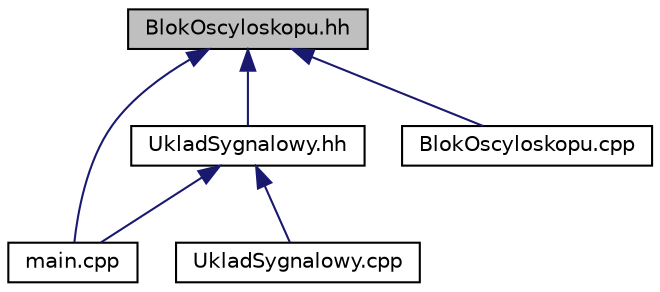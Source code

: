 digraph G
{
  edge [fontname="Helvetica",fontsize="10",labelfontname="Helvetica",labelfontsize="10"];
  node [fontname="Helvetica",fontsize="10",shape=record];
  Node1 [label="BlokOscyloskopu.hh",height=0.2,width=0.4,color="black", fillcolor="grey75", style="filled" fontcolor="black"];
  Node1 -> Node2 [dir="back",color="midnightblue",fontsize="10",style="solid",fontname="Helvetica"];
  Node2 [label="UkladSygnalowy.hh",height=0.2,width=0.4,color="black", fillcolor="white", style="filled",URL="$_uklad_sygnalowy_8hh.html",tooltip="Plik zawierający definicję klasy UkladSygnalowy."];
  Node2 -> Node3 [dir="back",color="midnightblue",fontsize="10",style="solid",fontname="Helvetica"];
  Node3 [label="main.cpp",height=0.2,width=0.4,color="black", fillcolor="white", style="filled",URL="$main_8cpp.html",tooltip="Plik główny programu."];
  Node2 -> Node4 [dir="back",color="midnightblue",fontsize="10",style="solid",fontname="Helvetica"];
  Node4 [label="UkladSygnalowy.cpp",height=0.2,width=0.4,color="black", fillcolor="white", style="filled",URL="$_uklad_sygnalowy_8cpp.html",tooltip="Plik zawierający implementacje wybranych metod klasy UkladSygnalowy."];
  Node1 -> Node5 [dir="back",color="midnightblue",fontsize="10",style="solid",fontname="Helvetica"];
  Node5 [label="BlokOscyloskopu.cpp",height=0.2,width=0.4,color="black", fillcolor="white", style="filled",URL="$_blok_oscyloskopu_8cpp.html",tooltip="Plik zawierający implementację wybranych metod klasy BlokOscyloskopu."];
  Node1 -> Node3 [dir="back",color="midnightblue",fontsize="10",style="solid",fontname="Helvetica"];
}
